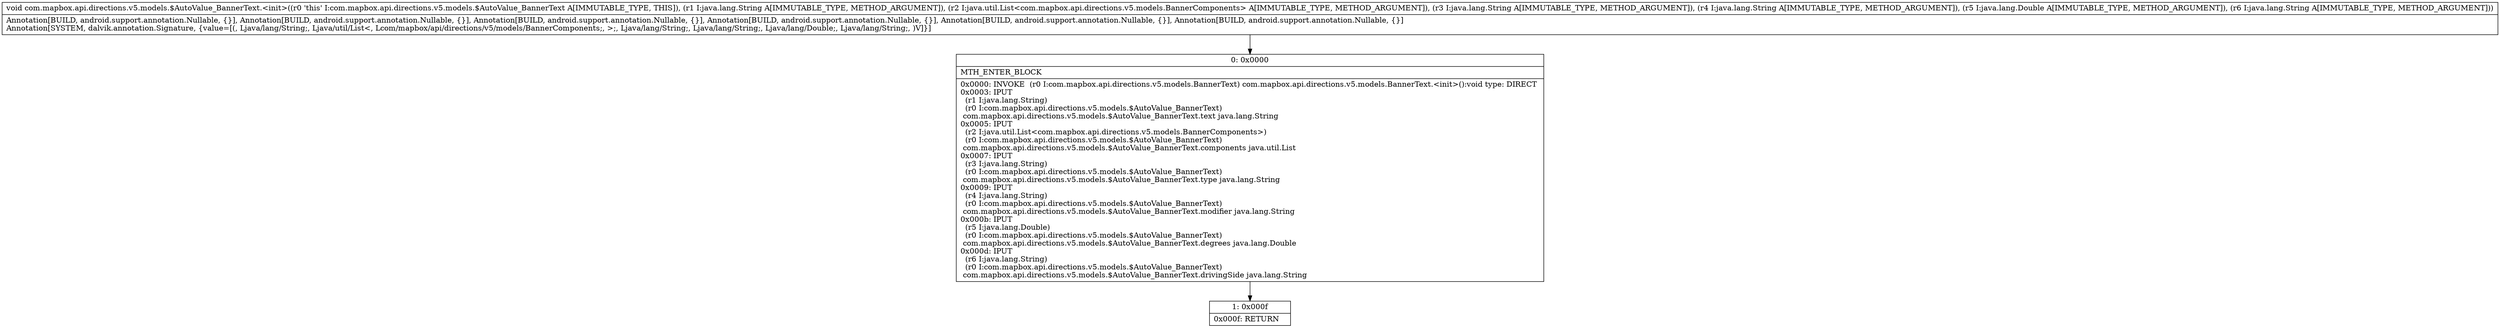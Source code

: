 digraph "CFG forcom.mapbox.api.directions.v5.models.$AutoValue_BannerText.\<init\>(Ljava\/lang\/String;Ljava\/util\/List;Ljava\/lang\/String;Ljava\/lang\/String;Ljava\/lang\/Double;Ljava\/lang\/String;)V" {
Node_0 [shape=record,label="{0\:\ 0x0000|MTH_ENTER_BLOCK\l|0x0000: INVOKE  (r0 I:com.mapbox.api.directions.v5.models.BannerText) com.mapbox.api.directions.v5.models.BannerText.\<init\>():void type: DIRECT \l0x0003: IPUT  \l  (r1 I:java.lang.String)\l  (r0 I:com.mapbox.api.directions.v5.models.$AutoValue_BannerText)\l com.mapbox.api.directions.v5.models.$AutoValue_BannerText.text java.lang.String \l0x0005: IPUT  \l  (r2 I:java.util.List\<com.mapbox.api.directions.v5.models.BannerComponents\>)\l  (r0 I:com.mapbox.api.directions.v5.models.$AutoValue_BannerText)\l com.mapbox.api.directions.v5.models.$AutoValue_BannerText.components java.util.List \l0x0007: IPUT  \l  (r3 I:java.lang.String)\l  (r0 I:com.mapbox.api.directions.v5.models.$AutoValue_BannerText)\l com.mapbox.api.directions.v5.models.$AutoValue_BannerText.type java.lang.String \l0x0009: IPUT  \l  (r4 I:java.lang.String)\l  (r0 I:com.mapbox.api.directions.v5.models.$AutoValue_BannerText)\l com.mapbox.api.directions.v5.models.$AutoValue_BannerText.modifier java.lang.String \l0x000b: IPUT  \l  (r5 I:java.lang.Double)\l  (r0 I:com.mapbox.api.directions.v5.models.$AutoValue_BannerText)\l com.mapbox.api.directions.v5.models.$AutoValue_BannerText.degrees java.lang.Double \l0x000d: IPUT  \l  (r6 I:java.lang.String)\l  (r0 I:com.mapbox.api.directions.v5.models.$AutoValue_BannerText)\l com.mapbox.api.directions.v5.models.$AutoValue_BannerText.drivingSide java.lang.String \l}"];
Node_1 [shape=record,label="{1\:\ 0x000f|0x000f: RETURN   \l}"];
MethodNode[shape=record,label="{void com.mapbox.api.directions.v5.models.$AutoValue_BannerText.\<init\>((r0 'this' I:com.mapbox.api.directions.v5.models.$AutoValue_BannerText A[IMMUTABLE_TYPE, THIS]), (r1 I:java.lang.String A[IMMUTABLE_TYPE, METHOD_ARGUMENT]), (r2 I:java.util.List\<com.mapbox.api.directions.v5.models.BannerComponents\> A[IMMUTABLE_TYPE, METHOD_ARGUMENT]), (r3 I:java.lang.String A[IMMUTABLE_TYPE, METHOD_ARGUMENT]), (r4 I:java.lang.String A[IMMUTABLE_TYPE, METHOD_ARGUMENT]), (r5 I:java.lang.Double A[IMMUTABLE_TYPE, METHOD_ARGUMENT]), (r6 I:java.lang.String A[IMMUTABLE_TYPE, METHOD_ARGUMENT]))  | Annotation[BUILD, android.support.annotation.Nullable, \{\}], Annotation[BUILD, android.support.annotation.Nullable, \{\}], Annotation[BUILD, android.support.annotation.Nullable, \{\}], Annotation[BUILD, android.support.annotation.Nullable, \{\}], Annotation[BUILD, android.support.annotation.Nullable, \{\}], Annotation[BUILD, android.support.annotation.Nullable, \{\}]\lAnnotation[SYSTEM, dalvik.annotation.Signature, \{value=[(, Ljava\/lang\/String;, Ljava\/util\/List\<, Lcom\/mapbox\/api\/directions\/v5\/models\/BannerComponents;, \>;, Ljava\/lang\/String;, Ljava\/lang\/String;, Ljava\/lang\/Double;, Ljava\/lang\/String;, )V]\}]\l}"];
MethodNode -> Node_0;
Node_0 -> Node_1;
}

